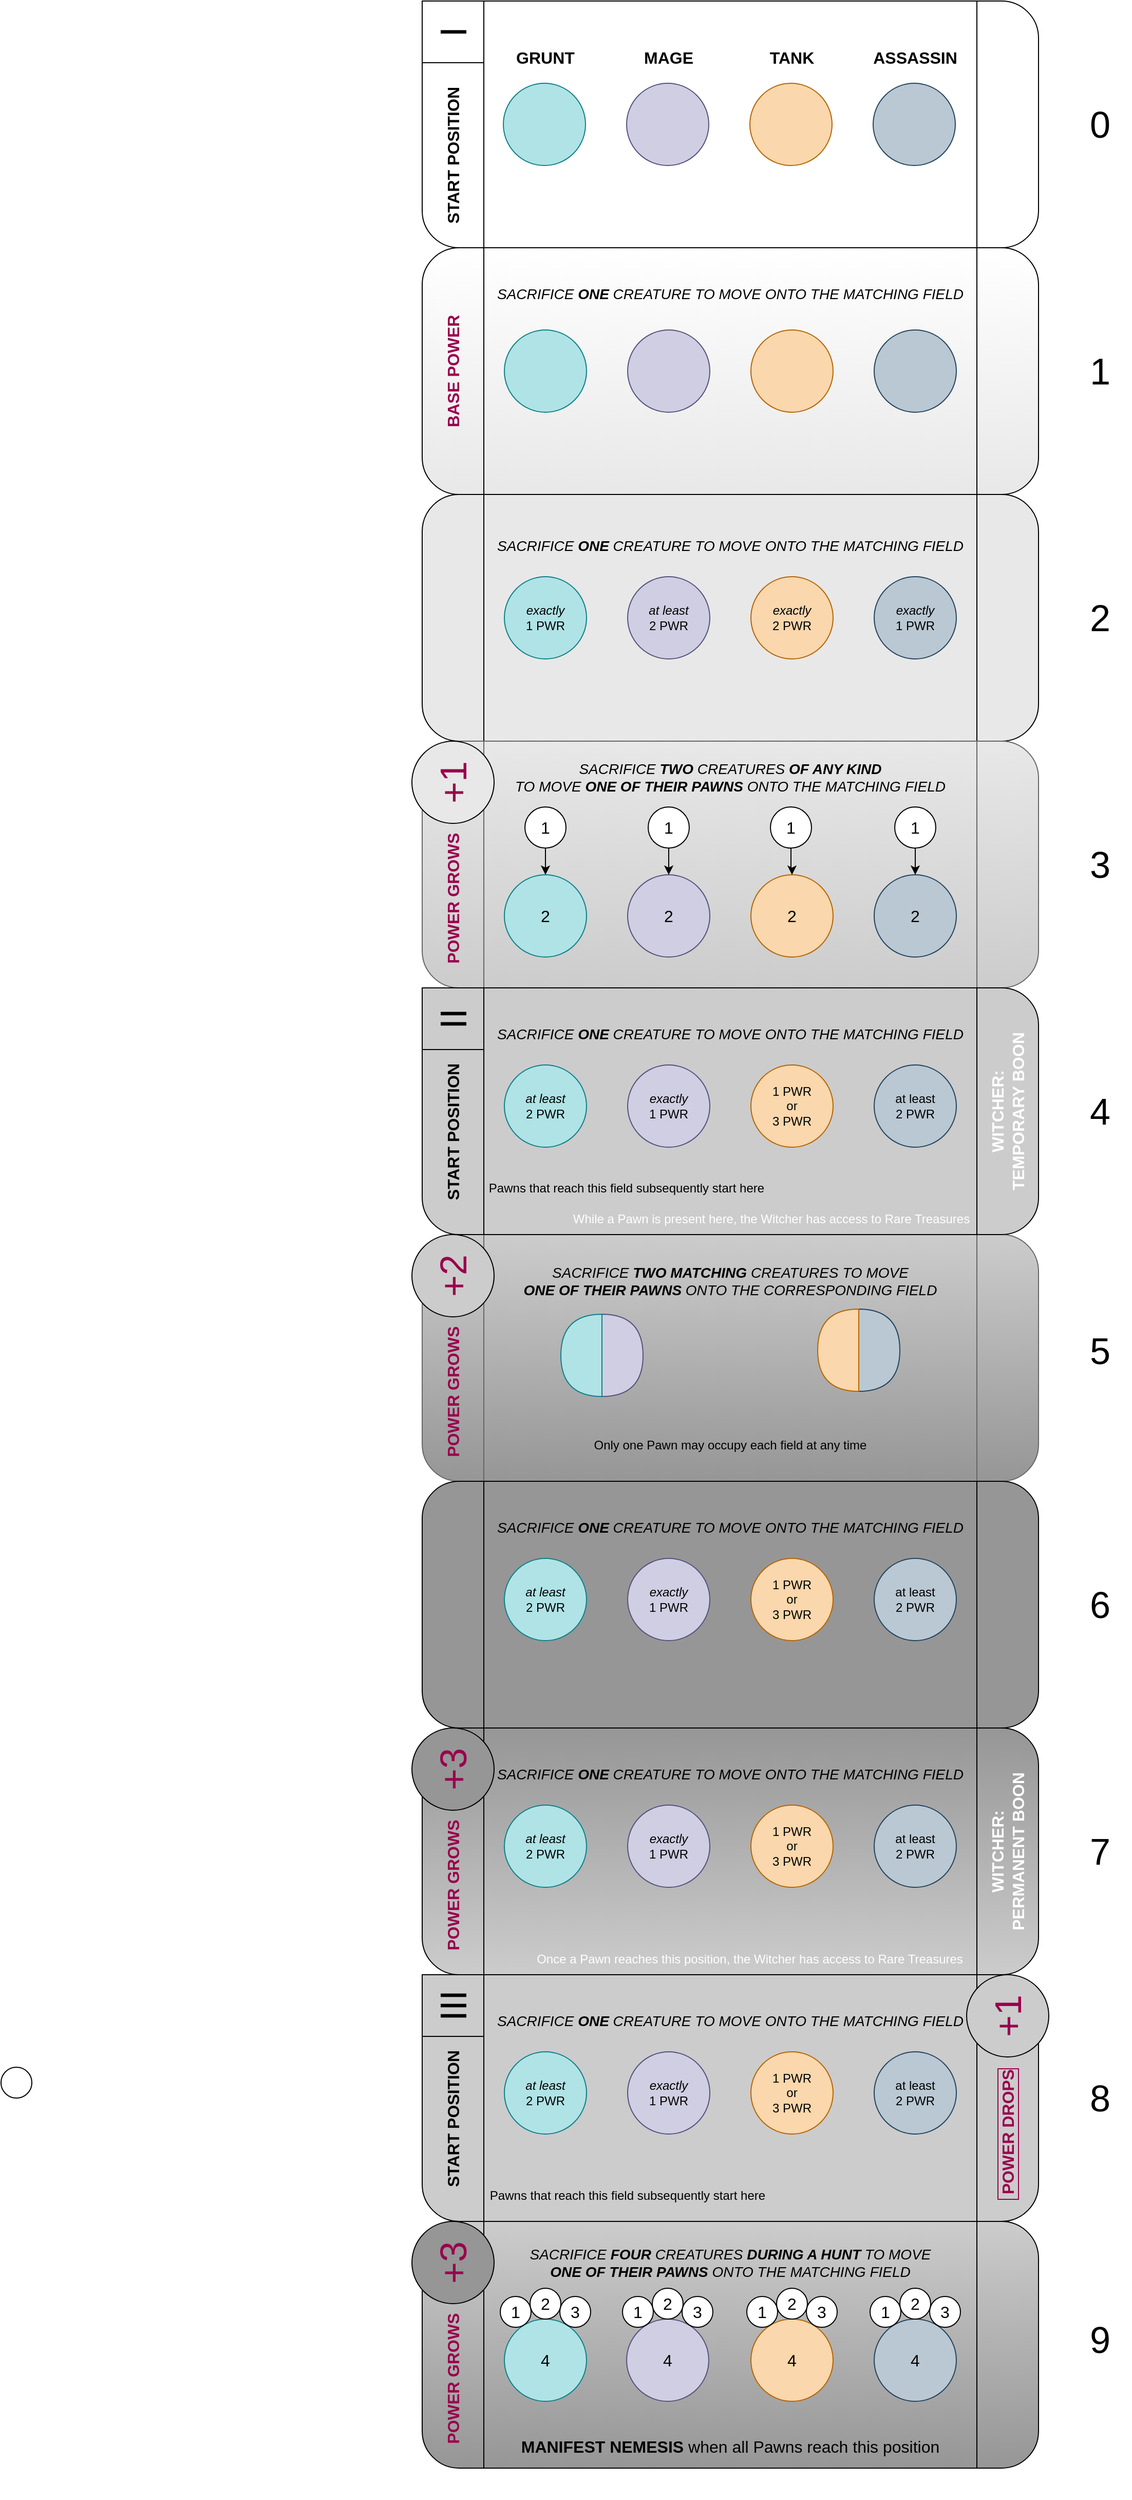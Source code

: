 <mxfile version="15.6.1" type="github">
  <diagram id="prtHgNgQTEPvFCAcTncT" name="Page-1">
    <mxGraphModel dx="2324" dy="840" grid="1" gridSize="10" guides="1" tooltips="1" connect="1" arrows="1" fold="1" page="1" pageScale="1" pageWidth="827" pageHeight="1169" math="0" shadow="0">
      <root>
        <mxCell id="0" />
        <mxCell id="1" parent="0" />
        <mxCell id="g3FacJts447bwH2BUUsu-43" value="" style="shape=process;whiteSpace=wrap;html=1;backgroundOutline=1;rounded=1;" parent="1" vertex="1">
          <mxGeometry x="120" y="40" width="600" height="240" as="geometry" />
        </mxCell>
        <mxCell id="g3FacJts447bwH2BUUsu-44" value="" style="ellipse;whiteSpace=wrap;html=1;aspect=fixed;fillColor=#b0e3e6;strokeColor=#0e8088;rounded=1;" parent="1" vertex="1">
          <mxGeometry x="199" y="120" width="80" height="80" as="geometry" />
        </mxCell>
        <mxCell id="g3FacJts447bwH2BUUsu-45" value="" style="ellipse;whiteSpace=wrap;html=1;aspect=fixed;fillColor=#d0cee2;strokeColor=#56517e;rounded=1;" parent="1" vertex="1">
          <mxGeometry x="319" y="120" width="80" height="80" as="geometry" />
        </mxCell>
        <mxCell id="g3FacJts447bwH2BUUsu-46" value="" style="ellipse;whiteSpace=wrap;html=1;aspect=fixed;fillColor=#bac8d3;strokeColor=#23445d;rounded=1;" parent="1" vertex="1">
          <mxGeometry x="559" y="120" width="80" height="80" as="geometry" />
        </mxCell>
        <mxCell id="g3FacJts447bwH2BUUsu-47" value="" style="ellipse;whiteSpace=wrap;html=1;aspect=fixed;fillColor=#fad7ac;strokeColor=#b46504;rounded=1;" parent="1" vertex="1">
          <mxGeometry x="439" y="120" width="80" height="80" as="geometry" />
        </mxCell>
        <mxCell id="g3FacJts447bwH2BUUsu-50" value="&lt;b style=&quot;font-size: 16px;&quot;&gt;GRUNT&lt;/b&gt;" style="text;html=1;strokeColor=none;fillColor=none;align=center;verticalAlign=middle;whiteSpace=wrap;rounded=1;fontSize=16;" parent="1" vertex="1">
          <mxGeometry x="210" y="80" width="60" height="30" as="geometry" />
        </mxCell>
        <mxCell id="g3FacJts447bwH2BUUsu-51" value="&lt;b style=&quot;font-size: 16px;&quot;&gt;MAGE&lt;/b&gt;" style="text;html=1;strokeColor=none;fillColor=none;align=center;verticalAlign=middle;whiteSpace=wrap;rounded=1;fontSize=16;" parent="1" vertex="1">
          <mxGeometry x="330" y="80" width="60" height="30" as="geometry" />
        </mxCell>
        <mxCell id="g3FacJts447bwH2BUUsu-52" value="TANK" style="text;html=1;strokeColor=none;fillColor=none;align=center;verticalAlign=middle;whiteSpace=wrap;fontStyle=1;rounded=1;fontSize=16;" parent="1" vertex="1">
          <mxGeometry x="450" y="80" width="60" height="30" as="geometry" />
        </mxCell>
        <mxCell id="g3FacJts447bwH2BUUsu-53" value="&lt;b style=&quot;font-size: 16px;&quot;&gt;ASSASSIN&lt;/b&gt;" style="text;html=1;strokeColor=none;fillColor=none;align=center;verticalAlign=middle;whiteSpace=wrap;rounded=1;fontSize=16;" parent="1" vertex="1">
          <mxGeometry x="570" y="80" width="60" height="30" as="geometry" />
        </mxCell>
        <mxCell id="g3FacJts447bwH2BUUsu-56" value="" style="shape=process;whiteSpace=wrap;html=1;backgroundOutline=1;rounded=1;gradientColor=#E8E8E8;" parent="1" vertex="1">
          <mxGeometry x="120" y="280" width="600" height="240" as="geometry" />
        </mxCell>
        <mxCell id="g3FacJts447bwH2BUUsu-57" value="" style="ellipse;whiteSpace=wrap;html=1;aspect=fixed;fillColor=#b0e3e6;strokeColor=#0e8088;rounded=1;" parent="1" vertex="1">
          <mxGeometry x="200" y="360" width="80" height="80" as="geometry" />
        </mxCell>
        <mxCell id="g3FacJts447bwH2BUUsu-58" value="" style="ellipse;whiteSpace=wrap;html=1;aspect=fixed;fillColor=#d0cee2;strokeColor=#56517e;rounded=1;" parent="1" vertex="1">
          <mxGeometry x="320" y="360" width="80" height="80" as="geometry" />
        </mxCell>
        <mxCell id="g3FacJts447bwH2BUUsu-59" value="" style="ellipse;whiteSpace=wrap;html=1;aspect=fixed;fillColor=#bac8d3;strokeColor=#23445d;rounded=1;" parent="1" vertex="1">
          <mxGeometry x="560" y="360" width="80" height="80" as="geometry" />
        </mxCell>
        <mxCell id="g3FacJts447bwH2BUUsu-60" value="" style="ellipse;whiteSpace=wrap;html=1;aspect=fixed;fillColor=#fad7ac;strokeColor=#b46504;rounded=1;" parent="1" vertex="1">
          <mxGeometry x="440" y="360" width="80" height="80" as="geometry" />
        </mxCell>
        <mxCell id="g3FacJts447bwH2BUUsu-67" value="" style="shape=process;whiteSpace=wrap;html=1;backgroundOutline=1;rounded=1;fillColor=#E8E8E8;" parent="1" vertex="1">
          <mxGeometry x="120" y="520" width="600" height="240" as="geometry" />
        </mxCell>
        <mxCell id="g3FacJts447bwH2BUUsu-68" value="" style="ellipse;whiteSpace=wrap;html=1;aspect=fixed;fillColor=#b0e3e6;strokeColor=#0e8088;rounded=1;" parent="1" vertex="1">
          <mxGeometry x="200" y="600" width="80" height="80" as="geometry" />
        </mxCell>
        <mxCell id="g3FacJts447bwH2BUUsu-69" value="" style="ellipse;whiteSpace=wrap;html=1;aspect=fixed;fillColor=#d0cee2;strokeColor=#56517e;rounded=1;" parent="1" vertex="1">
          <mxGeometry x="320" y="600" width="80" height="80" as="geometry" />
        </mxCell>
        <mxCell id="g3FacJts447bwH2BUUsu-70" value="" style="ellipse;whiteSpace=wrap;html=1;aspect=fixed;fillColor=#bac8d3;strokeColor=#23445d;rounded=1;" parent="1" vertex="1">
          <mxGeometry x="560" y="600" width="80" height="80" as="geometry" />
        </mxCell>
        <mxCell id="g3FacJts447bwH2BUUsu-71" value="" style="ellipse;whiteSpace=wrap;html=1;aspect=fixed;fillColor=#fad7ac;strokeColor=#b46504;rounded=1;" parent="1" vertex="1">
          <mxGeometry x="440" y="600" width="80" height="80" as="geometry" />
        </mxCell>
        <mxCell id="g3FacJts447bwH2BUUsu-77" value="" style="shape=process;whiteSpace=wrap;html=1;backgroundOutline=1;fillColor=#e8e8e8;strokeColor=#666666;rounded=1;gradientColor=#CCCCCC;" parent="1" vertex="1">
          <mxGeometry x="120" y="760" width="600" height="240" as="geometry" />
        </mxCell>
        <mxCell id="g3FacJts447bwH2BUUsu-83" value="&lt;i style=&quot;font-size: 14px&quot;&gt;SACRIFICE &lt;b&gt;TWO &lt;/b&gt;CREATURES &lt;b&gt;OF ANY KIND&lt;/b&gt;&lt;br&gt;TO MOVE &lt;b&gt;ONE OF THEIR PAWNS&amp;nbsp;&lt;/b&gt;ONTO THE MATCHING FIELD&lt;/i&gt;" style="text;html=1;strokeColor=none;fillColor=none;align=center;verticalAlign=middle;whiteSpace=wrap;rounded=1;" parent="1" vertex="1">
          <mxGeometry x="120" y="780" width="600" height="30" as="geometry" />
        </mxCell>
        <mxCell id="g3FacJts447bwH2BUUsu-85" value="&lt;i&gt;exactly&lt;/i&gt;&lt;br&gt;1 PWR" style="text;html=1;strokeColor=none;fillColor=none;align=center;verticalAlign=middle;whiteSpace=wrap;rounded=1;" parent="1" vertex="1">
          <mxGeometry x="210" y="625" width="60" height="30" as="geometry" />
        </mxCell>
        <mxCell id="g3FacJts447bwH2BUUsu-86" value="&lt;i&gt;at least&lt;/i&gt;&lt;br&gt;2 PWR" style="text;html=1;strokeColor=none;fillColor=none;align=center;verticalAlign=middle;whiteSpace=wrap;rounded=1;" parent="1" vertex="1">
          <mxGeometry x="330" y="625" width="60" height="30" as="geometry" />
        </mxCell>
        <mxCell id="g3FacJts447bwH2BUUsu-87" value="&lt;i&gt;exactly&lt;/i&gt;&lt;br&gt;2 PWR" style="text;html=1;strokeColor=none;fillColor=none;align=center;verticalAlign=middle;whiteSpace=wrap;rounded=1;" parent="1" vertex="1">
          <mxGeometry x="450" y="625" width="60" height="30" as="geometry" />
        </mxCell>
        <mxCell id="g3FacJts447bwH2BUUsu-90" value="&lt;font style=&quot;font-size: 16px&quot; color=&quot;#99004d&quot;&gt;BASE POWER&lt;/font&gt;" style="text;html=1;strokeColor=none;fillColor=none;align=center;verticalAlign=middle;whiteSpace=wrap;horizontal=0;fontStyle=1;rounded=1;" parent="1" vertex="1">
          <mxGeometry x="120" y="280" width="60" height="240" as="geometry" />
        </mxCell>
        <mxCell id="g3FacJts447bwH2BUUsu-97" value="" style="shape=process;whiteSpace=wrap;html=1;backgroundOutline=1;rounded=1;fillColor=#CCCCCC;strokeColor=#666666;gradientColor=#969696;" parent="1" vertex="1">
          <mxGeometry x="120" y="1240" width="600" height="240" as="geometry" />
        </mxCell>
        <mxCell id="g3FacJts447bwH2BUUsu-98" value="&lt;font style=&quot;font-size: 16px&quot;&gt;2&lt;/font&gt;" style="ellipse;whiteSpace=wrap;html=1;aspect=fixed;fillColor=#b0e3e6;strokeColor=#0e8088;rounded=1;" parent="1" vertex="1">
          <mxGeometry x="200" y="890" width="80" height="80" as="geometry" />
        </mxCell>
        <mxCell id="g3FacJts447bwH2BUUsu-99" value="&lt;font style=&quot;font-size: 16px&quot;&gt;2&lt;/font&gt;" style="ellipse;whiteSpace=wrap;html=1;aspect=fixed;fillColor=#d0cee2;strokeColor=#56517e;rounded=1;" parent="1" vertex="1">
          <mxGeometry x="320" y="890" width="80" height="80" as="geometry" />
        </mxCell>
        <mxCell id="g3FacJts447bwH2BUUsu-100" value="&lt;font style=&quot;font-size: 16px&quot;&gt;2&lt;/font&gt;" style="ellipse;whiteSpace=wrap;html=1;aspect=fixed;fillColor=#bac8d3;strokeColor=#23445d;rounded=1;" parent="1" vertex="1">
          <mxGeometry x="560" y="890" width="80" height="80" as="geometry" />
        </mxCell>
        <mxCell id="g3FacJts447bwH2BUUsu-101" value="&lt;font style=&quot;font-size: 16px&quot;&gt;2&lt;/font&gt;" style="ellipse;whiteSpace=wrap;html=1;aspect=fixed;fillColor=#fad7ac;strokeColor=#b46504;rounded=1;" parent="1" vertex="1">
          <mxGeometry x="440" y="890" width="80" height="80" as="geometry" />
        </mxCell>
        <mxCell id="g3FacJts447bwH2BUUsu-108" value="" style="shape=process;whiteSpace=wrap;html=1;backgroundOutline=1;rounded=1;fillColor=#CCCCCC;" parent="1" vertex="1">
          <mxGeometry x="120" y="1000" width="600" height="240" as="geometry" />
        </mxCell>
        <mxCell id="g3FacJts447bwH2BUUsu-109" value="" style="ellipse;whiteSpace=wrap;html=1;aspect=fixed;fillColor=#b0e3e6;strokeColor=#0e8088;rounded=1;" parent="1" vertex="1">
          <mxGeometry x="200" y="1075" width="80" height="80" as="geometry" />
        </mxCell>
        <mxCell id="g3FacJts447bwH2BUUsu-110" value="" style="ellipse;whiteSpace=wrap;html=1;aspect=fixed;fillColor=#d0cee2;strokeColor=#56517e;rounded=1;" parent="1" vertex="1">
          <mxGeometry x="320" y="1075" width="80" height="80" as="geometry" />
        </mxCell>
        <mxCell id="g3FacJts447bwH2BUUsu-111" value="" style="ellipse;whiteSpace=wrap;html=1;aspect=fixed;fillColor=#bac8d3;strokeColor=#23445d;rounded=1;" parent="1" vertex="1">
          <mxGeometry x="560" y="1075" width="80" height="80" as="geometry" />
        </mxCell>
        <mxCell id="g3FacJts447bwH2BUUsu-112" value="1 PWR&lt;br&gt;or&lt;br&gt;3 PWR" style="ellipse;whiteSpace=wrap;html=1;aspect=fixed;fillColor=#fad7ac;strokeColor=#b46504;rounded=1;" parent="1" vertex="1">
          <mxGeometry x="440" y="1075" width="80" height="80" as="geometry" />
        </mxCell>
        <mxCell id="g3FacJts447bwH2BUUsu-116" value="at least&lt;br&gt;2 PWR" style="text;html=1;strokeColor=none;fillColor=none;align=center;verticalAlign=middle;whiteSpace=wrap;rounded=1;" parent="1" vertex="1">
          <mxGeometry x="570" y="1100" width="60" height="30" as="geometry" />
        </mxCell>
        <mxCell id="g3FacJts447bwH2BUUsu-119" value="&lt;i style=&quot;font-size: 14px&quot;&gt;SACRIFICE &lt;b&gt;ONE&lt;/b&gt; CREATURE TO MOVE ONTO THE MATCHING FIELD&lt;/i&gt;" style="text;html=1;strokeColor=none;fillColor=none;align=center;verticalAlign=middle;whiteSpace=wrap;rounded=1;" parent="1" vertex="1">
          <mxGeometry x="180" y="310" width="480" height="30" as="geometry" />
        </mxCell>
        <mxCell id="g3FacJts447bwH2BUUsu-121" value="" style="shape=or;whiteSpace=wrap;html=1;align=center;fillColor=#d0cee2;strokeColor=#56517e;rounded=1;" parent="1" vertex="1">
          <mxGeometry x="295" y="1317.5" width="40" height="80" as="geometry" />
        </mxCell>
        <mxCell id="g3FacJts447bwH2BUUsu-122" value="" style="shape=or;whiteSpace=wrap;html=1;align=center;rotation=-180;fillColor=#b0e3e6;strokeColor=#0e8088;rounded=1;" parent="1" vertex="1">
          <mxGeometry x="255" y="1317.5" width="40" height="80" as="geometry" />
        </mxCell>
        <mxCell id="g3FacJts447bwH2BUUsu-123" value="" style="shape=or;whiteSpace=wrap;html=1;align=center;fillColor=#bac8d3;strokeColor=#23445d;rounded=1;" parent="1" vertex="1">
          <mxGeometry x="545" y="1312.5" width="40" height="80" as="geometry" />
        </mxCell>
        <mxCell id="g3FacJts447bwH2BUUsu-124" value="" style="shape=or;whiteSpace=wrap;html=1;align=center;rotation=-180;fillColor=#fad7ac;strokeColor=#b46504;rounded=1;" parent="1" vertex="1">
          <mxGeometry x="505" y="1312.5" width="40" height="80" as="geometry" />
        </mxCell>
        <mxCell id="g3FacJts447bwH2BUUsu-127" value="&lt;i style=&quot;font-size: 14px&quot;&gt;SACRIFICE &lt;b&gt;ONE&lt;/b&gt; CREATURE TO MOVE ONTO THE MATCHING FIELD&lt;/i&gt;" style="text;html=1;strokeColor=none;fillColor=none;align=center;verticalAlign=middle;whiteSpace=wrap;rounded=1;" parent="1" vertex="1">
          <mxGeometry x="180" y="555" width="480" height="30" as="geometry" />
        </mxCell>
        <mxCell id="g3FacJts447bwH2BUUsu-128" value="&lt;span style=&quot;font-size: 16px&quot;&gt;START POSITION&lt;/span&gt;" style="text;html=1;strokeColor=none;fillColor=none;align=center;verticalAlign=middle;whiteSpace=wrap;horizontal=0;fontStyle=1;rounded=0;fontColor=#000000;labelBackgroundColor=none;labelBorderColor=none;" parent="1" vertex="1">
          <mxGeometry x="120" y="1020" width="60" height="240" as="geometry" />
        </mxCell>
        <mxCell id="xXZptcnk_brkqJqVmBfV-25" value="" style="edgeStyle=orthogonalEdgeStyle;rounded=0;orthogonalLoop=1;jettySize=auto;html=1;fontSize=16;" edge="1" parent="1" source="xXZptcnk_brkqJqVmBfV-1" target="g3FacJts447bwH2BUUsu-98">
          <mxGeometry relative="1" as="geometry" />
        </mxCell>
        <mxCell id="xXZptcnk_brkqJqVmBfV-1" value="1" style="ellipse;whiteSpace=wrap;html=1;aspect=fixed;fontSize=16;" vertex="1" parent="1">
          <mxGeometry x="220" y="824" width="40" height="40" as="geometry" />
        </mxCell>
        <mxCell id="xXZptcnk_brkqJqVmBfV-26" value="" style="edgeStyle=orthogonalEdgeStyle;rounded=0;orthogonalLoop=1;jettySize=auto;html=1;fontSize=16;" edge="1" parent="1" source="xXZptcnk_brkqJqVmBfV-11" target="g3FacJts447bwH2BUUsu-99">
          <mxGeometry relative="1" as="geometry" />
        </mxCell>
        <mxCell id="xXZptcnk_brkqJqVmBfV-11" value="1" style="ellipse;whiteSpace=wrap;html=1;aspect=fixed;fontSize=16;" vertex="1" parent="1">
          <mxGeometry x="340" y="824" width="40" height="40" as="geometry" />
        </mxCell>
        <mxCell id="xXZptcnk_brkqJqVmBfV-27" value="" style="edgeStyle=orthogonalEdgeStyle;rounded=0;orthogonalLoop=1;jettySize=auto;html=1;fontSize=16;" edge="1" parent="1" source="xXZptcnk_brkqJqVmBfV-13" target="g3FacJts447bwH2BUUsu-101">
          <mxGeometry relative="1" as="geometry" />
        </mxCell>
        <mxCell id="xXZptcnk_brkqJqVmBfV-13" value="1" style="ellipse;whiteSpace=wrap;html=1;aspect=fixed;fontSize=16;" vertex="1" parent="1">
          <mxGeometry x="459" y="824" width="40" height="40" as="geometry" />
        </mxCell>
        <mxCell id="xXZptcnk_brkqJqVmBfV-28" value="" style="edgeStyle=orthogonalEdgeStyle;rounded=0;orthogonalLoop=1;jettySize=auto;html=1;fontSize=16;" edge="1" parent="1" source="xXZptcnk_brkqJqVmBfV-15" target="g3FacJts447bwH2BUUsu-100">
          <mxGeometry relative="1" as="geometry" />
        </mxCell>
        <mxCell id="xXZptcnk_brkqJqVmBfV-15" value="1" style="ellipse;whiteSpace=wrap;html=1;aspect=fixed;fontSize=16;" vertex="1" parent="1">
          <mxGeometry x="580" y="824" width="40" height="40" as="geometry" />
        </mxCell>
        <mxCell id="xXZptcnk_brkqJqVmBfV-31" value="&lt;i&gt;exactly&lt;/i&gt;&lt;br&gt;1 PWR" style="text;html=1;strokeColor=none;fillColor=none;align=center;verticalAlign=middle;whiteSpace=wrap;rounded=1;" vertex="1" parent="1">
          <mxGeometry x="570" y="625" width="60" height="30" as="geometry" />
        </mxCell>
        <mxCell id="xXZptcnk_brkqJqVmBfV-32" value="Pawns that reach this field subsequently start here" style="text;html=1;strokeColor=none;fillColor=none;align=center;verticalAlign=middle;whiteSpace=wrap;rounded=0;fontSize=12;" vertex="1" parent="1">
          <mxGeometry x="79" y="1180" width="480" height="30" as="geometry" />
        </mxCell>
        <mxCell id="xXZptcnk_brkqJqVmBfV-33" value="&lt;i style=&quot;font-size: 14px&quot;&gt;SACRIFICE &lt;b&gt;TWO MATCHING&amp;nbsp;&lt;/b&gt;CREATURES TO MOVE&lt;br&gt;&lt;b&gt;ONE OF THEIR PAWNS&amp;nbsp;&lt;/b&gt;ONTO THE CORRESPONDING FIELD&lt;/i&gt;" style="text;html=1;strokeColor=none;fillColor=none;align=center;verticalAlign=middle;whiteSpace=wrap;rounded=1;" vertex="1" parent="1">
          <mxGeometry x="120" y="1270" width="600" height="30" as="geometry" />
        </mxCell>
        <mxCell id="xXZptcnk_brkqJqVmBfV-34" value="&lt;i&gt;at least&lt;/i&gt;&lt;br&gt;2 PWR" style="text;html=1;strokeColor=none;fillColor=none;align=center;verticalAlign=middle;whiteSpace=wrap;rounded=1;" vertex="1" parent="1">
          <mxGeometry x="210" y="1100" width="60" height="30" as="geometry" />
        </mxCell>
        <mxCell id="xXZptcnk_brkqJqVmBfV-35" value="&lt;i style=&quot;font-size: 14px&quot;&gt;SACRIFICE &lt;b&gt;ONE&lt;/b&gt; CREATURE TO MOVE ONTO THE MATCHING FIELD&lt;/i&gt;" style="text;html=1;strokeColor=none;fillColor=none;align=center;verticalAlign=middle;whiteSpace=wrap;rounded=1;" vertex="1" parent="1">
          <mxGeometry x="180" y="1030" width="480" height="30" as="geometry" />
        </mxCell>
        <mxCell id="xXZptcnk_brkqJqVmBfV-36" value="&lt;i&gt;exactly&lt;/i&gt;&lt;br&gt;1 PWR" style="text;html=1;strokeColor=none;fillColor=none;align=center;verticalAlign=middle;whiteSpace=wrap;rounded=1;" vertex="1" parent="1">
          <mxGeometry x="330" y="1100" width="60" height="30" as="geometry" />
        </mxCell>
        <mxCell id="xXZptcnk_brkqJqVmBfV-40" value="&lt;font style=&quot;font-size: 16px&quot;&gt;WITCHER:&lt;br&gt;TEMPORARY BOON&lt;/font&gt;" style="text;html=1;strokeColor=none;fillColor=none;align=center;verticalAlign=middle;whiteSpace=wrap;horizontal=0;fontStyle=1;rounded=0;fontColor=#FFFFFF;" vertex="1" parent="1">
          <mxGeometry x="660" y="1000" width="60" height="240" as="geometry" />
        </mxCell>
        <mxCell id="xXZptcnk_brkqJqVmBfV-41" value="While a Pawn is present here, the Witcher has access to Rare Treasures" style="text;html=1;strokeColor=none;fillColor=none;align=center;verticalAlign=middle;whiteSpace=wrap;rounded=0;fontSize=12;fontColor=#FFFFFF;" vertex="1" parent="1">
          <mxGeometry x="220" y="1210" width="480" height="30" as="geometry" />
        </mxCell>
        <mxCell id="xXZptcnk_brkqJqVmBfV-42" value="&lt;span style=&quot;font-size: 36px&quot;&gt;0&lt;/span&gt;" style="text;html=1;strokeColor=none;fillColor=none;align=center;verticalAlign=middle;whiteSpace=wrap;rounded=0;fontSize=12;" vertex="1" parent="1">
          <mxGeometry x="750" y="145" width="60" height="30" as="geometry" />
        </mxCell>
        <mxCell id="xXZptcnk_brkqJqVmBfV-43" value="&lt;span style=&quot;font-size: 36px&quot;&gt;1&lt;/span&gt;" style="text;html=1;strokeColor=none;fillColor=none;align=center;verticalAlign=middle;whiteSpace=wrap;rounded=0;fontSize=12;" vertex="1" parent="1">
          <mxGeometry x="750" y="385" width="60" height="30" as="geometry" />
        </mxCell>
        <mxCell id="xXZptcnk_brkqJqVmBfV-44" value="&lt;span style=&quot;font-size: 36px&quot;&gt;2&lt;/span&gt;" style="text;html=1;strokeColor=none;fillColor=none;align=center;verticalAlign=middle;whiteSpace=wrap;rounded=0;fontSize=12;" vertex="1" parent="1">
          <mxGeometry x="750" y="625" width="60" height="30" as="geometry" />
        </mxCell>
        <mxCell id="xXZptcnk_brkqJqVmBfV-45" value="&lt;span style=&quot;font-size: 36px&quot;&gt;3&lt;/span&gt;" style="text;html=1;strokeColor=none;fillColor=none;align=center;verticalAlign=middle;whiteSpace=wrap;rounded=0;fontSize=12;" vertex="1" parent="1">
          <mxGeometry x="750" y="865" width="60" height="30" as="geometry" />
        </mxCell>
        <mxCell id="xXZptcnk_brkqJqVmBfV-46" value="&lt;span style=&quot;font-size: 36px&quot;&gt;4&lt;/span&gt;" style="text;html=1;strokeColor=none;fillColor=none;align=center;verticalAlign=middle;whiteSpace=wrap;rounded=0;fontSize=12;" vertex="1" parent="1">
          <mxGeometry x="750" y="1105" width="60" height="30" as="geometry" />
        </mxCell>
        <mxCell id="xXZptcnk_brkqJqVmBfV-47" value="&lt;span style=&quot;font-size: 36px&quot;&gt;5&lt;/span&gt;" style="text;html=1;strokeColor=none;fillColor=none;align=center;verticalAlign=middle;whiteSpace=wrap;rounded=0;fontSize=12;" vertex="1" parent="1">
          <mxGeometry x="750" y="1337.5" width="60" height="30" as="geometry" />
        </mxCell>
        <mxCell id="xXZptcnk_brkqJqVmBfV-49" value="" style="shape=process;whiteSpace=wrap;html=1;backgroundOutline=1;rounded=1;fillColor=#969696;" vertex="1" parent="1">
          <mxGeometry x="120" y="1480" width="600" height="240" as="geometry" />
        </mxCell>
        <mxCell id="xXZptcnk_brkqJqVmBfV-50" value="" style="ellipse;whiteSpace=wrap;html=1;aspect=fixed;fillColor=#b0e3e6;strokeColor=#0e8088;rounded=1;" vertex="1" parent="1">
          <mxGeometry x="200" y="1555" width="80" height="80" as="geometry" />
        </mxCell>
        <mxCell id="xXZptcnk_brkqJqVmBfV-51" value="" style="ellipse;whiteSpace=wrap;html=1;aspect=fixed;fillColor=#d0cee2;strokeColor=#56517e;rounded=1;" vertex="1" parent="1">
          <mxGeometry x="320" y="1555" width="80" height="80" as="geometry" />
        </mxCell>
        <mxCell id="xXZptcnk_brkqJqVmBfV-52" value="" style="ellipse;whiteSpace=wrap;html=1;aspect=fixed;fillColor=#bac8d3;strokeColor=#23445d;rounded=1;" vertex="1" parent="1">
          <mxGeometry x="560" y="1555" width="80" height="80" as="geometry" />
        </mxCell>
        <mxCell id="xXZptcnk_brkqJqVmBfV-53" value="1 PWR&lt;br&gt;or&lt;br&gt;3 PWR" style="ellipse;whiteSpace=wrap;html=1;aspect=fixed;fillColor=#fad7ac;strokeColor=#b46504;rounded=1;" vertex="1" parent="1">
          <mxGeometry x="440" y="1555" width="80" height="80" as="geometry" />
        </mxCell>
        <mxCell id="xXZptcnk_brkqJqVmBfV-54" value="at least&lt;br&gt;2 PWR" style="text;html=1;strokeColor=none;fillColor=none;align=center;verticalAlign=middle;whiteSpace=wrap;rounded=1;" vertex="1" parent="1">
          <mxGeometry x="570" y="1580" width="60" height="30" as="geometry" />
        </mxCell>
        <mxCell id="xXZptcnk_brkqJqVmBfV-55" value="&lt;i&gt;at least&lt;/i&gt;&lt;br&gt;2 PWR" style="text;html=1;strokeColor=none;fillColor=none;align=center;verticalAlign=middle;whiteSpace=wrap;rounded=1;" vertex="1" parent="1">
          <mxGeometry x="210" y="1580" width="60" height="30" as="geometry" />
        </mxCell>
        <mxCell id="xXZptcnk_brkqJqVmBfV-56" value="&lt;i style=&quot;font-size: 14px&quot;&gt;SACRIFICE &lt;b&gt;ONE&lt;/b&gt; CREATURE TO MOVE ONTO THE MATCHING FIELD&lt;/i&gt;" style="text;html=1;strokeColor=none;fillColor=none;align=center;verticalAlign=middle;whiteSpace=wrap;rounded=1;" vertex="1" parent="1">
          <mxGeometry x="180" y="1510" width="480" height="30" as="geometry" />
        </mxCell>
        <mxCell id="xXZptcnk_brkqJqVmBfV-57" value="&lt;i&gt;exactly&lt;/i&gt;&lt;br&gt;1 PWR" style="text;html=1;strokeColor=none;fillColor=none;align=center;verticalAlign=middle;whiteSpace=wrap;rounded=1;" vertex="1" parent="1">
          <mxGeometry x="330" y="1580" width="60" height="30" as="geometry" />
        </mxCell>
        <mxCell id="xXZptcnk_brkqJqVmBfV-60" value="&lt;span style=&quot;font-size: 36px&quot;&gt;6&lt;/span&gt;" style="text;html=1;strokeColor=none;fillColor=none;align=center;verticalAlign=middle;whiteSpace=wrap;rounded=0;fontSize=12;" vertex="1" parent="1">
          <mxGeometry x="750" y="1585" width="60" height="30" as="geometry" />
        </mxCell>
        <mxCell id="xXZptcnk_brkqJqVmBfV-62" value="Only one Pawn may occupy each field at any time" style="text;html=1;strokeColor=none;fillColor=none;align=center;verticalAlign=middle;whiteSpace=wrap;rounded=0;fontSize=12;" vertex="1" parent="1">
          <mxGeometry x="180" y="1430" width="480" height="30" as="geometry" />
        </mxCell>
        <mxCell id="xXZptcnk_brkqJqVmBfV-75" value="" style="shape=process;whiteSpace=wrap;html=1;backgroundOutline=1;rounded=1;fillColor=#969696;gradientColor=#cccccc;" vertex="1" parent="1">
          <mxGeometry x="120" y="1720" width="600" height="240" as="geometry" />
        </mxCell>
        <mxCell id="xXZptcnk_brkqJqVmBfV-76" value="" style="ellipse;whiteSpace=wrap;html=1;aspect=fixed;fillColor=#b0e3e6;strokeColor=#0e8088;rounded=1;" vertex="1" parent="1">
          <mxGeometry x="200" y="1795" width="80" height="80" as="geometry" />
        </mxCell>
        <mxCell id="xXZptcnk_brkqJqVmBfV-77" value="" style="ellipse;whiteSpace=wrap;html=1;aspect=fixed;fillColor=#d0cee2;strokeColor=#56517e;rounded=1;" vertex="1" parent="1">
          <mxGeometry x="320" y="1795" width="80" height="80" as="geometry" />
        </mxCell>
        <mxCell id="xXZptcnk_brkqJqVmBfV-78" value="" style="ellipse;whiteSpace=wrap;html=1;aspect=fixed;fillColor=#bac8d3;strokeColor=#23445d;rounded=1;" vertex="1" parent="1">
          <mxGeometry x="560" y="1795" width="80" height="80" as="geometry" />
        </mxCell>
        <mxCell id="xXZptcnk_brkqJqVmBfV-79" value="1 PWR&lt;br&gt;or&lt;br&gt;3 PWR" style="ellipse;whiteSpace=wrap;html=1;aspect=fixed;fillColor=#fad7ac;strokeColor=#b46504;rounded=1;" vertex="1" parent="1">
          <mxGeometry x="440" y="1795" width="80" height="80" as="geometry" />
        </mxCell>
        <mxCell id="xXZptcnk_brkqJqVmBfV-80" value="at least&lt;br&gt;2 PWR" style="text;html=1;strokeColor=none;fillColor=none;align=center;verticalAlign=middle;whiteSpace=wrap;rounded=1;" vertex="1" parent="1">
          <mxGeometry x="570" y="1820" width="60" height="30" as="geometry" />
        </mxCell>
        <mxCell id="xXZptcnk_brkqJqVmBfV-81" value="&lt;i&gt;at least&lt;/i&gt;&lt;br&gt;2 PWR" style="text;html=1;strokeColor=none;fillColor=none;align=center;verticalAlign=middle;whiteSpace=wrap;rounded=1;" vertex="1" parent="1">
          <mxGeometry x="210" y="1820" width="60" height="30" as="geometry" />
        </mxCell>
        <mxCell id="xXZptcnk_brkqJqVmBfV-82" value="&lt;i style=&quot;font-size: 14px&quot;&gt;SACRIFICE &lt;b&gt;ONE&lt;/b&gt; CREATURE TO MOVE ONTO THE MATCHING FIELD&lt;/i&gt;" style="text;html=1;strokeColor=none;fillColor=none;align=center;verticalAlign=middle;whiteSpace=wrap;rounded=1;" vertex="1" parent="1">
          <mxGeometry x="180" y="1750" width="480" height="30" as="geometry" />
        </mxCell>
        <mxCell id="xXZptcnk_brkqJqVmBfV-83" value="&lt;i&gt;exactly&lt;/i&gt;&lt;br&gt;1 PWR" style="text;html=1;strokeColor=none;fillColor=none;align=center;verticalAlign=middle;whiteSpace=wrap;rounded=1;" vertex="1" parent="1">
          <mxGeometry x="330" y="1820" width="60" height="30" as="geometry" />
        </mxCell>
        <mxCell id="xXZptcnk_brkqJqVmBfV-84" value="&lt;font style=&quot;font-size: 16px&quot;&gt;WITCHER:&lt;br&gt;PERMANENT BOON&lt;/font&gt;" style="text;html=1;strokeColor=none;fillColor=none;align=center;verticalAlign=middle;whiteSpace=wrap;horizontal=0;fontStyle=1;rounded=0;fontColor=#FFFFFF;" vertex="1" parent="1">
          <mxGeometry x="660" y="1720" width="60" height="240" as="geometry" />
        </mxCell>
        <mxCell id="xXZptcnk_brkqJqVmBfV-85" value="Once a Pawn reaches this position, the Witcher has access to Rare Treasures" style="text;html=1;strokeColor=none;fillColor=none;align=center;verticalAlign=middle;whiteSpace=wrap;rounded=0;fontSize=12;fontColor=#FFFFFF;" vertex="1" parent="1">
          <mxGeometry x="199" y="1930" width="480" height="30" as="geometry" />
        </mxCell>
        <mxCell id="xXZptcnk_brkqJqVmBfV-86" value="&lt;span style=&quot;font-size: 36px&quot;&gt;7&lt;/span&gt;" style="text;html=1;strokeColor=none;fillColor=none;align=center;verticalAlign=middle;whiteSpace=wrap;rounded=0;fontSize=12;" vertex="1" parent="1">
          <mxGeometry x="750" y="1825" width="60" height="30" as="geometry" />
        </mxCell>
        <mxCell id="xXZptcnk_brkqJqVmBfV-87" value="&lt;font style=&quot;font-size: 16px&quot;&gt;&amp;nbsp;POWER GROWS&lt;br&gt;&lt;/font&gt;" style="text;html=1;strokeColor=none;fillColor=none;align=center;verticalAlign=middle;whiteSpace=wrap;horizontal=0;fontStyle=1;rounded=0;fontColor=#99004D;" vertex="1" parent="1">
          <mxGeometry x="120" y="1760" width="60" height="230" as="geometry" />
        </mxCell>
        <mxCell id="xXZptcnk_brkqJqVmBfV-88" value="" style="shape=process;whiteSpace=wrap;html=1;backgroundOutline=1;rounded=1;fillColor=#cccccc;" vertex="1" parent="1">
          <mxGeometry x="120" y="1960" width="600" height="240" as="geometry" />
        </mxCell>
        <mxCell id="xXZptcnk_brkqJqVmBfV-89" value="" style="ellipse;whiteSpace=wrap;html=1;aspect=fixed;fillColor=#b0e3e6;strokeColor=#0e8088;rounded=1;" vertex="1" parent="1">
          <mxGeometry x="200" y="2035" width="80" height="80" as="geometry" />
        </mxCell>
        <mxCell id="xXZptcnk_brkqJqVmBfV-90" value="" style="ellipse;whiteSpace=wrap;html=1;aspect=fixed;fillColor=#d0cee2;strokeColor=#56517e;rounded=1;" vertex="1" parent="1">
          <mxGeometry x="320" y="2035" width="80" height="80" as="geometry" />
        </mxCell>
        <mxCell id="xXZptcnk_brkqJqVmBfV-91" value="" style="ellipse;whiteSpace=wrap;html=1;aspect=fixed;fillColor=#bac8d3;strokeColor=#23445d;rounded=1;" vertex="1" parent="1">
          <mxGeometry x="560" y="2035" width="80" height="80" as="geometry" />
        </mxCell>
        <mxCell id="xXZptcnk_brkqJqVmBfV-92" value="1 PWR&lt;br&gt;or&lt;br&gt;3 PWR" style="ellipse;whiteSpace=wrap;html=1;aspect=fixed;fillColor=#fad7ac;strokeColor=#b46504;rounded=1;" vertex="1" parent="1">
          <mxGeometry x="440" y="2035" width="80" height="80" as="geometry" />
        </mxCell>
        <mxCell id="xXZptcnk_brkqJqVmBfV-93" value="at least&lt;br&gt;2 PWR" style="text;html=1;strokeColor=none;fillColor=none;align=center;verticalAlign=middle;whiteSpace=wrap;rounded=1;" vertex="1" parent="1">
          <mxGeometry x="570" y="2060" width="60" height="30" as="geometry" />
        </mxCell>
        <mxCell id="xXZptcnk_brkqJqVmBfV-94" value="&lt;i&gt;at least&lt;/i&gt;&lt;br&gt;2 PWR" style="text;html=1;strokeColor=none;fillColor=none;align=center;verticalAlign=middle;whiteSpace=wrap;rounded=1;" vertex="1" parent="1">
          <mxGeometry x="210" y="2060" width="60" height="30" as="geometry" />
        </mxCell>
        <mxCell id="xXZptcnk_brkqJqVmBfV-95" value="&lt;i style=&quot;font-size: 14px&quot;&gt;SACRIFICE &lt;b&gt;ONE&lt;/b&gt; CREATURE TO MOVE ONTO THE MATCHING FIELD&lt;/i&gt;" style="text;html=1;strokeColor=none;fillColor=none;align=center;verticalAlign=middle;whiteSpace=wrap;rounded=1;" vertex="1" parent="1">
          <mxGeometry x="180" y="1990" width="480" height="30" as="geometry" />
        </mxCell>
        <mxCell id="xXZptcnk_brkqJqVmBfV-96" value="&lt;i&gt;exactly&lt;/i&gt;&lt;br&gt;1 PWR" style="text;html=1;strokeColor=none;fillColor=none;align=center;verticalAlign=middle;whiteSpace=wrap;rounded=1;" vertex="1" parent="1">
          <mxGeometry x="330" y="2060" width="60" height="30" as="geometry" />
        </mxCell>
        <mxCell id="xXZptcnk_brkqJqVmBfV-99" value="&lt;span style=&quot;font-size: 36px&quot;&gt;8&lt;/span&gt;" style="text;html=1;strokeColor=none;fillColor=none;align=center;verticalAlign=middle;whiteSpace=wrap;rounded=0;fontSize=12;" vertex="1" parent="1">
          <mxGeometry x="750" y="2065" width="60" height="30" as="geometry" />
        </mxCell>
        <mxCell id="xXZptcnk_brkqJqVmBfV-101" value="" style="shape=process;whiteSpace=wrap;html=1;backgroundOutline=1;rounded=1;fillColor=#cccccc;gradientColor=#969696;" vertex="1" parent="1">
          <mxGeometry x="120" y="2200" width="600" height="240" as="geometry" />
        </mxCell>
        <mxCell id="xXZptcnk_brkqJqVmBfV-102" value="&lt;font style=&quot;font-size: 16px&quot;&gt;4&lt;/font&gt;" style="ellipse;whiteSpace=wrap;html=1;aspect=fixed;fillColor=#b0e3e6;strokeColor=#0e8088;rounded=1;" vertex="1" parent="1">
          <mxGeometry x="200" y="2295" width="80" height="80" as="geometry" />
        </mxCell>
        <mxCell id="xXZptcnk_brkqJqVmBfV-113" value="&lt;span style=&quot;font-size: 36px&quot;&gt;9&lt;/span&gt;" style="text;html=1;strokeColor=none;fillColor=none;align=center;verticalAlign=middle;whiteSpace=wrap;rounded=0;fontSize=12;" vertex="1" parent="1">
          <mxGeometry x="750" y="2300" width="60" height="30" as="geometry" />
        </mxCell>
        <mxCell id="xXZptcnk_brkqJqVmBfV-118" value="&lt;font color=&quot;#99004d&quot;&gt;+3&lt;/font&gt;" style="ellipse;whiteSpace=wrap;html=1;aspect=fixed;labelBackgroundColor=none;labelBorderColor=none;fontSize=36;fontColor=#E6E6E6;fillColor=#969696;gradientColor=none;verticalAlign=middle;horizontal=0;" vertex="1" parent="1">
          <mxGeometry x="110" y="1720" width="80" height="80" as="geometry" />
        </mxCell>
        <mxCell id="xXZptcnk_brkqJqVmBfV-119" value="&lt;font style=&quot;font-size: 16px&quot;&gt;&amp;nbsp;POWER GROWS&lt;br&gt;&lt;/font&gt;" style="text;html=1;strokeColor=none;fillColor=none;align=center;verticalAlign=middle;whiteSpace=wrap;horizontal=0;fontStyle=1;rounded=0;fontColor=#99004D;" vertex="1" parent="1">
          <mxGeometry x="120" y="1280" width="60" height="230" as="geometry" />
        </mxCell>
        <mxCell id="xXZptcnk_brkqJqVmBfV-120" value="&lt;font color=&quot;#99004d&quot;&gt;+2&lt;/font&gt;" style="ellipse;whiteSpace=wrap;html=1;aspect=fixed;labelBackgroundColor=none;labelBorderColor=none;fontSize=36;fontColor=#E6E6E6;fillColor=#cccccc;gradientColor=none;verticalAlign=middle;horizontal=0;" vertex="1" parent="1">
          <mxGeometry x="110" y="1240" width="80" height="80" as="geometry" />
        </mxCell>
        <mxCell id="xXZptcnk_brkqJqVmBfV-121" value="&lt;font style=&quot;font-size: 16px&quot;&gt;&amp;nbsp;POWER GROWS&lt;br&gt;&lt;/font&gt;" style="text;html=1;strokeColor=none;fillColor=none;align=center;verticalAlign=middle;whiteSpace=wrap;horizontal=0;fontStyle=1;rounded=0;fontColor=#99004D;" vertex="1" parent="1">
          <mxGeometry x="120" y="800" width="60" height="230" as="geometry" />
        </mxCell>
        <mxCell id="xXZptcnk_brkqJqVmBfV-122" value="&lt;font color=&quot;#99004d&quot;&gt;+1&lt;/font&gt;" style="ellipse;whiteSpace=wrap;html=1;aspect=fixed;labelBackgroundColor=none;labelBorderColor=none;fontSize=36;fontColor=#000000;fillColor=#e8e8e8;gradientColor=none;verticalAlign=middle;horizontal=0;" vertex="1" parent="1">
          <mxGeometry x="110" y="760" width="80" height="80" as="geometry" />
        </mxCell>
        <mxCell id="xXZptcnk_brkqJqVmBfV-126" value="&lt;font style=&quot;font-size: 16px&quot;&gt;&amp;nbsp;POWER DROPS&lt;br&gt;&lt;/font&gt;" style="text;html=1;strokeColor=none;fillColor=none;align=center;verticalAlign=middle;whiteSpace=wrap;horizontal=0;fontStyle=1;rounded=0;fontColor=#99004D;labelBorderColor=#99004D;" vertex="1" parent="1">
          <mxGeometry x="660" y="2000" width="60" height="230" as="geometry" />
        </mxCell>
        <mxCell id="xXZptcnk_brkqJqVmBfV-127" value="&lt;font color=&quot;#99004d&quot;&gt;+1&lt;/font&gt;" style="ellipse;whiteSpace=wrap;html=1;aspect=fixed;labelBackgroundColor=none;labelBorderColor=none;fontSize=36;fontColor=#E6E6E6;fillColor=#CCCCCC;gradientColor=none;verticalAlign=middle;horizontal=0;" vertex="1" parent="1">
          <mxGeometry x="650" y="1960" width="80" height="80" as="geometry" />
        </mxCell>
        <mxCell id="xXZptcnk_brkqJqVmBfV-128" value="&lt;font style=&quot;font-size: 16px&quot;&gt;&amp;nbsp;POWER GROWS&lt;br&gt;&lt;/font&gt;" style="text;html=1;strokeColor=none;fillColor=none;align=center;verticalAlign=middle;whiteSpace=wrap;horizontal=0;fontStyle=1;rounded=0;fontColor=#99004D;" vertex="1" parent="1">
          <mxGeometry x="120" y="2240" width="60" height="230" as="geometry" />
        </mxCell>
        <mxCell id="xXZptcnk_brkqJqVmBfV-129" value="&lt;font color=&quot;#99004d&quot;&gt;+3&lt;/font&gt;" style="ellipse;whiteSpace=wrap;html=1;aspect=fixed;labelBackgroundColor=none;labelBorderColor=none;fontSize=36;fontColor=#E6E6E6;fillColor=#969696;gradientColor=none;verticalAlign=middle;horizontal=0;" vertex="1" parent="1">
          <mxGeometry x="110" y="2200" width="80" height="80" as="geometry" />
        </mxCell>
        <mxCell id="xXZptcnk_brkqJqVmBfV-130" value="&lt;font&gt;II&lt;/font&gt;" style="whiteSpace=wrap;html=1;aspect=fixed;labelBackgroundColor=none;labelBorderColor=none;fontSize=36;fontColor=#000000;fillColor=#cccccc;gradientColor=none;verticalAlign=middle;horizontal=0;" vertex="1" parent="1">
          <mxGeometry x="120" y="1000" width="60" height="60" as="geometry" />
        </mxCell>
        <mxCell id="xXZptcnk_brkqJqVmBfV-131" value="&lt;span style=&quot;font-size: 16px&quot;&gt;START POSITION&lt;/span&gt;" style="text;html=1;strokeColor=none;fillColor=none;align=center;verticalAlign=middle;whiteSpace=wrap;horizontal=0;fontStyle=1;rounded=0;fontColor=#000000;labelBackgroundColor=none;labelBorderColor=none;" vertex="1" parent="1">
          <mxGeometry x="120" y="70" width="60" height="240" as="geometry" />
        </mxCell>
        <mxCell id="xXZptcnk_brkqJqVmBfV-132" value="&lt;font&gt;I&lt;/font&gt;" style="whiteSpace=wrap;html=1;aspect=fixed;labelBackgroundColor=none;labelBorderColor=none;fontSize=36;fontColor=#000000;fillColor=#FFFFFF;gradientColor=none;verticalAlign=middle;horizontal=0;" vertex="1" parent="1">
          <mxGeometry x="120" y="40" width="60" height="60" as="geometry" />
        </mxCell>
        <mxCell id="xXZptcnk_brkqJqVmBfV-135" value="&lt;span style=&quot;font-size: 16px&quot;&gt;START POSITION&lt;/span&gt;" style="text;html=1;strokeColor=none;fillColor=none;align=center;verticalAlign=middle;whiteSpace=wrap;horizontal=0;fontStyle=1;rounded=0;fontColor=#000000;labelBackgroundColor=none;labelBorderColor=none;" vertex="1" parent="1">
          <mxGeometry x="120" y="1980" width="60" height="240" as="geometry" />
        </mxCell>
        <mxCell id="xXZptcnk_brkqJqVmBfV-136" value="&lt;font&gt;III&lt;/font&gt;" style="whiteSpace=wrap;html=1;aspect=fixed;labelBackgroundColor=none;labelBorderColor=none;fontSize=36;fontColor=#000000;fillColor=#CCCCCC;gradientColor=none;verticalAlign=middle;horizontal=0;" vertex="1" parent="1">
          <mxGeometry x="120" y="1960" width="60" height="60" as="geometry" />
        </mxCell>
        <mxCell id="xXZptcnk_brkqJqVmBfV-139" value="&lt;h1 style=&quot;font-size: 16px&quot;&gt;&lt;span&gt;MANIFEST NEMESIS&lt;/span&gt;&lt;span style=&quot;font-weight: normal&quot;&gt;&amp;nbsp;when all Pawns reach this position&lt;/span&gt;&lt;br&gt;&lt;/h1&gt;" style="text;html=1;strokeColor=none;fillColor=none;spacing=5;spacingTop=-20;whiteSpace=wrap;overflow=hidden;rounded=0;labelBackgroundColor=none;labelBorderColor=none;fontSize=36;fontColor=#000000;verticalAlign=bottom;align=center;" vertex="1" parent="1">
          <mxGeometry x="185" y="2360" width="470" height="85" as="geometry" />
        </mxCell>
        <mxCell id="xXZptcnk_brkqJqVmBfV-140" value="Pawns that reach this field subsequently start here" style="text;html=1;strokeColor=none;fillColor=none;align=center;verticalAlign=middle;whiteSpace=wrap;rounded=0;fontSize=12;" vertex="1" parent="1">
          <mxGeometry x="80" y="2160" width="480" height="30" as="geometry" />
        </mxCell>
        <mxCell id="xXZptcnk_brkqJqVmBfV-141" value="&lt;i style=&quot;font-size: 14px&quot;&gt;SACRIFICE &lt;b&gt;FOUR&lt;/b&gt;&amp;nbsp;CREATURES &lt;b&gt;DURING A HUNT&lt;/b&gt; TO MOVE&lt;br&gt;&lt;b&gt;ONE OF THEIR PAWNS&lt;/b&gt; ONTO THE MATCHING FIELD&lt;/i&gt;" style="text;html=1;strokeColor=none;fillColor=none;align=center;verticalAlign=middle;whiteSpace=wrap;rounded=1;" vertex="1" parent="1">
          <mxGeometry x="180" y="2225" width="480" height="30" as="geometry" />
        </mxCell>
        <mxCell id="xXZptcnk_brkqJqVmBfV-142" value="" style="ellipse;whiteSpace=wrap;html=1;aspect=fixed;labelBackgroundColor=none;labelBorderColor=none;fontSize=16;fontColor=#FFFFFF;fillColor=#FFFFFF;align=center;verticalAlign=bottom;" vertex="1" parent="1">
          <mxGeometry x="-290" y="2050" width="30" height="30" as="geometry" />
        </mxCell>
        <mxCell id="xXZptcnk_brkqJqVmBfV-143" value="&lt;font color=&quot;#000000&quot;&gt;3&lt;/font&gt;" style="ellipse;whiteSpace=wrap;html=1;aspect=fixed;labelBackgroundColor=none;labelBorderColor=none;fontSize=16;fontColor=#FFFFFF;fillColor=#FFFFFF;align=center;verticalAlign=middle;" vertex="1" parent="1">
          <mxGeometry x="254" y="2273" width="30" height="30" as="geometry" />
        </mxCell>
        <mxCell id="xXZptcnk_brkqJqVmBfV-146" value="&lt;font color=&quot;#000000&quot;&gt;1&lt;/font&gt;" style="ellipse;whiteSpace=wrap;html=1;aspect=fixed;labelBackgroundColor=none;labelBorderColor=none;fontSize=16;fontColor=#FFFFFF;fillColor=#FFFFFF;align=center;verticalAlign=middle;" vertex="1" parent="1">
          <mxGeometry x="196" y="2273" width="30" height="30" as="geometry" />
        </mxCell>
        <mxCell id="xXZptcnk_brkqJqVmBfV-147" value="&lt;font color=&quot;#000000&quot;&gt;2&lt;/font&gt;" style="ellipse;whiteSpace=wrap;html=1;aspect=fixed;labelBackgroundColor=none;labelBorderColor=none;fontSize=16;fontColor=#FFFFFF;fillColor=#FFFFFF;align=center;verticalAlign=middle;" vertex="1" parent="1">
          <mxGeometry x="225" y="2265" width="30" height="30" as="geometry" />
        </mxCell>
        <mxCell id="xXZptcnk_brkqJqVmBfV-152" value="&lt;font style=&quot;font-size: 16px&quot;&gt;4&lt;/font&gt;" style="ellipse;whiteSpace=wrap;html=1;aspect=fixed;fillColor=#d0cee2;strokeColor=#56517e;rounded=1;" vertex="1" parent="1">
          <mxGeometry x="319" y="2295" width="80" height="80" as="geometry" />
        </mxCell>
        <mxCell id="xXZptcnk_brkqJqVmBfV-153" value="&lt;font color=&quot;#000000&quot;&gt;3&lt;/font&gt;" style="ellipse;whiteSpace=wrap;html=1;aspect=fixed;labelBackgroundColor=none;labelBorderColor=none;fontSize=16;fontColor=#FFFFFF;fillColor=#FFFFFF;align=center;verticalAlign=middle;" vertex="1" parent="1">
          <mxGeometry x="373" y="2273" width="30" height="30" as="geometry" />
        </mxCell>
        <mxCell id="xXZptcnk_brkqJqVmBfV-154" value="&lt;font color=&quot;#000000&quot;&gt;1&lt;/font&gt;" style="ellipse;whiteSpace=wrap;html=1;aspect=fixed;labelBackgroundColor=none;labelBorderColor=none;fontSize=16;fontColor=#FFFFFF;fillColor=#FFFFFF;align=center;verticalAlign=middle;" vertex="1" parent="1">
          <mxGeometry x="315" y="2273" width="30" height="30" as="geometry" />
        </mxCell>
        <mxCell id="xXZptcnk_brkqJqVmBfV-155" value="&lt;font color=&quot;#000000&quot;&gt;2&lt;/font&gt;" style="ellipse;whiteSpace=wrap;html=1;aspect=fixed;labelBackgroundColor=none;labelBorderColor=none;fontSize=16;fontColor=#FFFFFF;fillColor=#FFFFFF;align=center;verticalAlign=middle;" vertex="1" parent="1">
          <mxGeometry x="344" y="2265" width="30" height="30" as="geometry" />
        </mxCell>
        <mxCell id="xXZptcnk_brkqJqVmBfV-156" value="&lt;font style=&quot;font-size: 16px&quot;&gt;4&lt;/font&gt;" style="ellipse;whiteSpace=wrap;html=1;aspect=fixed;fillColor=#fad7ac;strokeColor=#b46504;rounded=1;" vertex="1" parent="1">
          <mxGeometry x="440" y="2295" width="80" height="80" as="geometry" />
        </mxCell>
        <mxCell id="xXZptcnk_brkqJqVmBfV-157" value="&lt;font color=&quot;#000000&quot;&gt;3&lt;/font&gt;" style="ellipse;whiteSpace=wrap;html=1;aspect=fixed;labelBackgroundColor=none;labelBorderColor=none;fontSize=16;fontColor=#FFFFFF;fillColor=#FFFFFF;align=center;verticalAlign=middle;" vertex="1" parent="1">
          <mxGeometry x="494" y="2273" width="30" height="30" as="geometry" />
        </mxCell>
        <mxCell id="xXZptcnk_brkqJqVmBfV-158" value="&lt;font color=&quot;#000000&quot;&gt;1&lt;/font&gt;" style="ellipse;whiteSpace=wrap;html=1;aspect=fixed;labelBackgroundColor=none;labelBorderColor=none;fontSize=16;fontColor=#FFFFFF;fillColor=#FFFFFF;align=center;verticalAlign=middle;" vertex="1" parent="1">
          <mxGeometry x="436" y="2273" width="30" height="30" as="geometry" />
        </mxCell>
        <mxCell id="xXZptcnk_brkqJqVmBfV-159" value="&lt;font color=&quot;#000000&quot;&gt;2&lt;/font&gt;" style="ellipse;whiteSpace=wrap;html=1;aspect=fixed;labelBackgroundColor=none;labelBorderColor=none;fontSize=16;fontColor=#FFFFFF;fillColor=#FFFFFF;align=center;verticalAlign=middle;" vertex="1" parent="1">
          <mxGeometry x="465" y="2265" width="30" height="30" as="geometry" />
        </mxCell>
        <mxCell id="xXZptcnk_brkqJqVmBfV-160" value="&lt;font style=&quot;font-size: 16px&quot;&gt;4&lt;/font&gt;" style="ellipse;whiteSpace=wrap;html=1;aspect=fixed;fillColor=#bac8d3;strokeColor=#23445d;rounded=1;" vertex="1" parent="1">
          <mxGeometry x="560" y="2295" width="80" height="80" as="geometry" />
        </mxCell>
        <mxCell id="xXZptcnk_brkqJqVmBfV-161" value="&lt;font color=&quot;#000000&quot;&gt;3&lt;/font&gt;" style="ellipse;whiteSpace=wrap;html=1;aspect=fixed;labelBackgroundColor=none;labelBorderColor=none;fontSize=16;fontColor=#FFFFFF;fillColor=#FFFFFF;align=center;verticalAlign=middle;" vertex="1" parent="1">
          <mxGeometry x="614" y="2273" width="30" height="30" as="geometry" />
        </mxCell>
        <mxCell id="xXZptcnk_brkqJqVmBfV-162" value="&lt;font color=&quot;#000000&quot;&gt;1&lt;/font&gt;" style="ellipse;whiteSpace=wrap;html=1;aspect=fixed;labelBackgroundColor=none;labelBorderColor=none;fontSize=16;fontColor=#FFFFFF;fillColor=#FFFFFF;align=center;verticalAlign=middle;" vertex="1" parent="1">
          <mxGeometry x="556" y="2273" width="30" height="30" as="geometry" />
        </mxCell>
        <mxCell id="xXZptcnk_brkqJqVmBfV-163" value="&lt;font color=&quot;#000000&quot;&gt;2&lt;/font&gt;" style="ellipse;whiteSpace=wrap;html=1;aspect=fixed;labelBackgroundColor=none;labelBorderColor=none;fontSize=16;fontColor=#FFFFFF;fillColor=#FFFFFF;align=center;verticalAlign=middle;" vertex="1" parent="1">
          <mxGeometry x="585" y="2265" width="30" height="30" as="geometry" />
        </mxCell>
      </root>
    </mxGraphModel>
  </diagram>
</mxfile>
